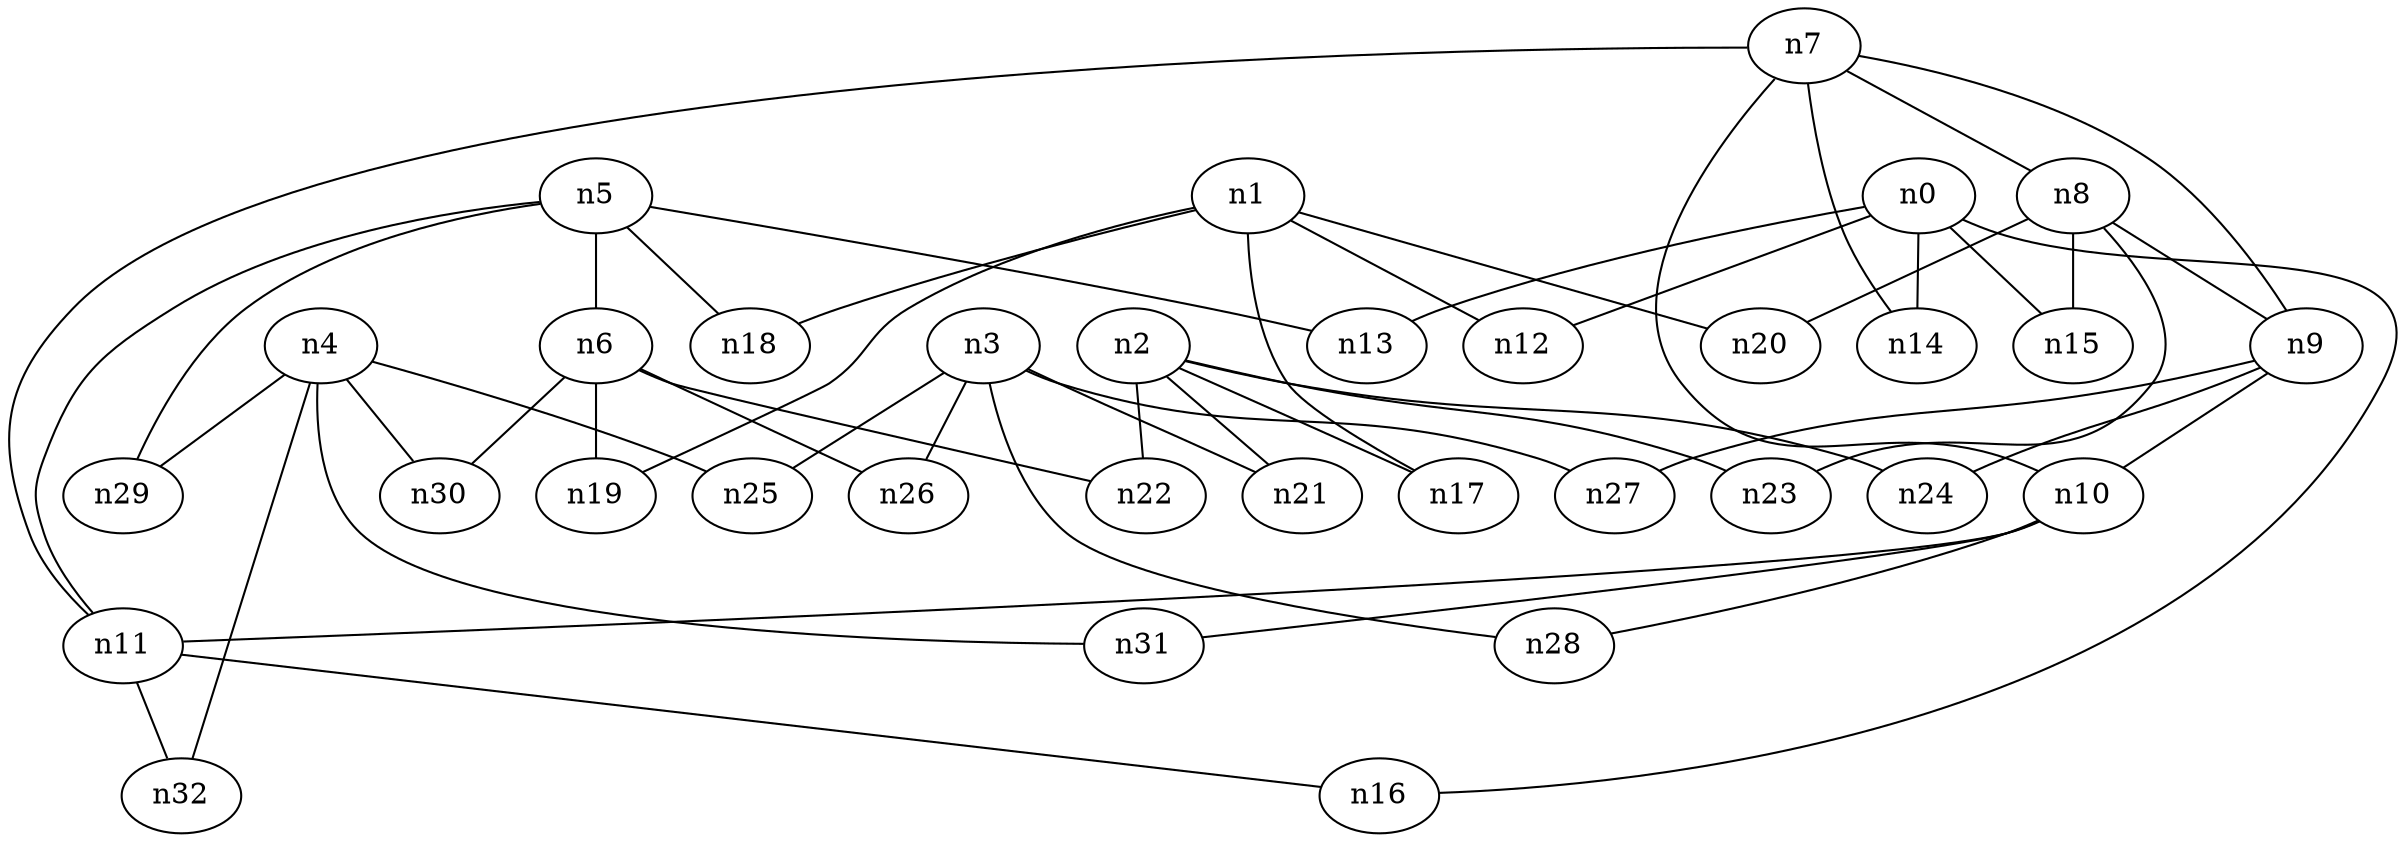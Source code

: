 strict graph "" {
	graph [edge_default="{}",
		node_default="{}"
	];
	node [label="\N"];
	n0	 [dim3pos="-0.6693976208014988,0.09334641592755291,0.7370164665044961",
		pos="6.144630419587706,5.541034319500283"];
	n12	 [dim3pos="-0.7540103712886872,-0.5108180875080043,0.41295670652474076",
		pos="6.878628697771734,-1.1450981947724725"];
	n0 -- n12	 [id=e0];
	n13	 [dim3pos="0.4058244290335104,-0.6805930945801681,-0.6099996495158138",
		pos="2.108476453692094,10.33951413894564"];
	n0 -- n13	 [id=e1];
	n14	 [dim3pos="0.1739907689145154,-0.012057706510768396,-0.9846734606184102",
		pos="3.072402436134235,3.3168972493846978"];
	n0 -- n14	 [id=e2];
	n15	 [dim3pos="0.32195730749727397,0.1435818602187559,-0.9358032600740539",
		pos="9.844271755125993,9.785043465904495"];
	n0 -- n15	 [id=e3];
	n16	 [dim3pos="-0.3113504580329655,0.22772783755033485,0.9226055084852415",
		pos="5.651682066991328,18.45354092105587"];
	n0 -- n16	 [id=e4];
	n1	 [dim3pos="-0.19465710788137733,0.8585834913590227,-0.4742815605913948",
		pos="4.935338896498741,-8.348129423818369"];
	n1 -- n12	 [id=e30];
	n17	 [dim3pos="0.16486481552620824,-0.40328084167870076,0.9001023027058802",
		pos="8.242058787575962,5.832393250783"];
	n1 -- n17	 [id=e5];
	n18	 [dim3pos="-0.6105047308332359,-0.742741486578985,-0.2749891956871722",
		pos="7.165992387412582,4.433810515561658"];
	n1 -- n18	 [id=e6];
	n19	 [dim3pos="0.7609347922402447,-0.09849256568377188,0.6413091738493404",
		pos="3.012872044964525,-0.8745930279173902"];
	n1 -- n19	 [id=e7];
	n20	 [dim3pos="0.268878741473486,0.4486228492473482,-0.8523155293181189",
		pos="-2.1107322333177843,9.975177673315267"];
	n1 -- n20	 [id=e8];
	n2	 [dim3pos="0.0709016545726177,-0.14538050870374053,-0.9868320338679257",
		pos="-1.1170393788662822,15.545501166128192"];
	n2 -- n17	 [id=e35];
	n21	 [dim3pos="-0.4533443396772772,0.40540214683756054,0.7938060273278796",
		pos="2.4119647065977787,-11.912616125376736"];
	n2 -- n21	 [id=e9];
	n22	 [dim3pos="0.14654105562135714,-0.05941983300618306,0.9874183523020501",
		pos="2.7563689400427744,-0.15879621879429803"];
	n2 -- n22	 [id=e10];
	n23	 [dim3pos="0.028443360829662676,0.12134995339136123,0.9922021790122354",
		pos="1.3405613859845764,0.1249638063570358"];
	n2 -- n23	 [id=e11];
	n24	 [dim3pos="0.10799985743581396,0.5666224949799848,0.8168690096805612",
		pos="7.665637914944408,0.6148343486008557"];
	n2 -- n24	 [id=e12];
	n3	 [dim3pos="-0.8713341226495996,-0.03180407792991795,0.4896583986142588",
		pos="9.461262203016405,7.342283707345672"];
	n3 -- n21	 [id=e39];
	n25	 [dim3pos="-0.49819017561293427,-0.5109760590340854,0.7005069707124609",
		pos="3.9396598886497753,7.077873989150632"];
	n3 -- n25	 [id=e13];
	n26	 [dim3pos="0.31194668292321065,0.07582673583840938,-0.9470689379054188",
		pos="-6.0447339400350835,-9.751595086726208"];
	n3 -- n26	 [id=e14];
	n27	 [dim3pos="-0.20267526216998444,-0.9357478160175045,-0.28861525067604926",
		pos="-1.7840934156419546,-10.70279406195923"];
	n3 -- n27	 [id=e15];
	n28	 [dim3pos="-0.5698145073570929,0.7773778880887118,-0.26644895630519516",
		pos="-10.363045165893059,-10.725867374783048"];
	n3 -- n28	 [id=e16];
	n4	 [dim3pos="-0.1071496019955362,-0.3320122769260865,0.9371695741767089",
		pos="4.400213551092366,0.3563695300802172"];
	n4 -- n25	 [id=e43];
	n29	 [dim3pos="-0.05513020458606099,-0.20205500674843718,-0.9778212693484367",
		pos="7.587617679177502,9.63578128628988"];
	n4 -- n29	 [id=e17];
	n30	 [dim3pos="0.007213153951373766,0.006790364151565349,0.9999509294784235",
		pos="3.8968083011399886,-6.293091963820571"];
	n4 -- n30	 [id=e18];
	n31	 [dim3pos="-0.17974582237839182,0.6374676606932838,-0.7492172054269363",
		pos="1.8456295172239738,8.700861031535432"];
	n4 -- n31	 [id=e19];
	n32	 [dim3pos="0.047902072278211055,-0.1852750592563682,0.9815184888166918",
		pos="-1.3177909522521514,0.1925550369789279"];
	n4 -- n32	 [id=e20];
	n5	 [dim3pos="-0.0578269266988214,-0.6106935330795746,-0.7897527810671866",
		pos="1.4763872391907644,10.085168408721495"];
	n6	 [dim3pos="-0.36325380186848594,-0.1600716398541591,-0.917836448144489",
		pos="6.69824550232789,3.549793624320717"];
	n5 -- n6	 [id=e21];
	n11	 [dim3pos="-0.0033401687553093924,0.003952673132144919,-0.9999866097342486",
		pos="2.2724040715433387,-3.1467676503307933"];
	n5 -- n11	 [id=e22];
	n5 -- n13	 [id=e31];
	n5 -- n18	 [id=e36];
	n5 -- n29	 [id=e47];
	n6 -- n19	 [id=e37];
	n6 -- n22	 [id=e40];
	n6 -- n26	 [id=e44];
	n6 -- n30	 [id=e48];
	n7	 [dim3pos="-0.2971070775281814,0.029485350961107264,-0.9543888089040878",
		pos="9.325860358216485,9.12158758709901"];
	n8	 [dim3pos="0.07805595168841836,0.05920804291273229,0.9951892664515928",
		pos="0.648940123883188,12.664499057709692"];
	n7 -- n8	 [id=e23];
	n9	 [dim3pos="-0.6039241322478631,-0.3108632088661043,-0.7339207776471071",
		pos="3.616961692560929,-3.888312545311328"];
	n7 -- n9	 [id=e24];
	n10	 [dim3pos="0.5477110433376675,-0.3345551716824033,0.7668672962817761",
		pos="-0.5483404943999682,6.980035897376205"];
	n7 -- n10	 [id=e25];
	n7 -- n11	 [id=e26];
	n7 -- n14	 [id=e32];
	n8 -- n9	 [id=e27];
	n8 -- n15	 [id=e33];
	n8 -- n20	 [id=e38];
	n8 -- n23	 [id=e41];
	n9 -- n10	 [id=e28];
	n9 -- n24	 [id=e42];
	n9 -- n27	 [id=e45];
	n10 -- n11	 [id=e29];
	n10 -- n28	 [id=e46];
	n10 -- n31	 [id=e49];
	n11 -- n16	 [id=e34];
	n11 -- n32	 [id=e50];
}
